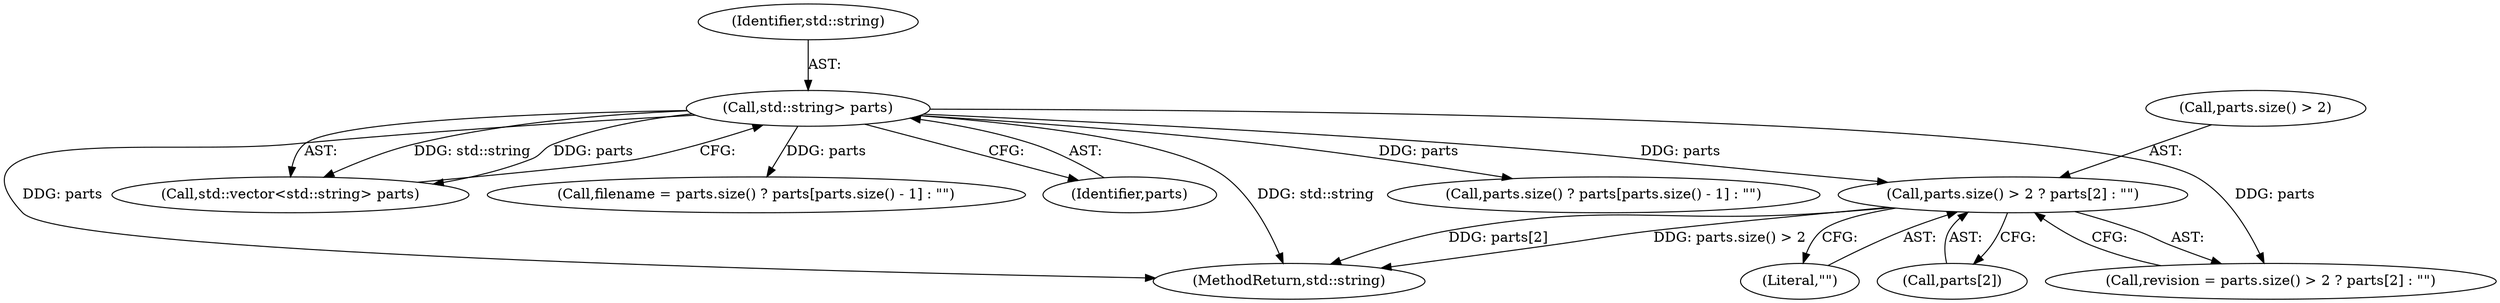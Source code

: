 digraph "1_Chrome_eea3300239f0b53e172a320eb8de59d0bea65f27_11@array" {
"1000122" [label="(Call,parts.size() > 2 ? parts[2] : \"\")"];
"1000111" [label="(Call,std::string> parts)"];
"1000166" [label="(MethodReturn,std::string)"];
"1000111" [label="(Call,std::string> parts)"];
"1000123" [label="(Call,parts.size() > 2)"];
"1000109" [label="(Call,std::vector<std::string> parts)"];
"1000112" [label="(Identifier,std::string)"];
"1000135" [label="(Call,filename = parts.size() ? parts[parts.size() - 1] : \"\")"];
"1000122" [label="(Call,parts.size() > 2 ? parts[2] : \"\")"];
"1000113" [label="(Identifier,parts)"];
"1000129" [label="(Literal,\"\")"];
"1000120" [label="(Call,revision = parts.size() > 2 ? parts[2] : \"\")"];
"1000137" [label="(Call,parts.size() ? parts[parts.size() - 1] : \"\")"];
"1000126" [label="(Call,parts[2])"];
"1000122" -> "1000120"  [label="AST: "];
"1000122" -> "1000126"  [label="CFG: "];
"1000122" -> "1000129"  [label="CFG: "];
"1000123" -> "1000122"  [label="AST: "];
"1000126" -> "1000122"  [label="AST: "];
"1000129" -> "1000122"  [label="AST: "];
"1000120" -> "1000122"  [label="CFG: "];
"1000122" -> "1000166"  [label="DDG: parts[2]"];
"1000122" -> "1000166"  [label="DDG: parts.size() > 2"];
"1000111" -> "1000122"  [label="DDG: parts"];
"1000111" -> "1000109"  [label="AST: "];
"1000111" -> "1000113"  [label="CFG: "];
"1000112" -> "1000111"  [label="AST: "];
"1000113" -> "1000111"  [label="AST: "];
"1000109" -> "1000111"  [label="CFG: "];
"1000111" -> "1000166"  [label="DDG: std::string"];
"1000111" -> "1000166"  [label="DDG: parts"];
"1000111" -> "1000109"  [label="DDG: std::string"];
"1000111" -> "1000109"  [label="DDG: parts"];
"1000111" -> "1000120"  [label="DDG: parts"];
"1000111" -> "1000135"  [label="DDG: parts"];
"1000111" -> "1000137"  [label="DDG: parts"];
}
